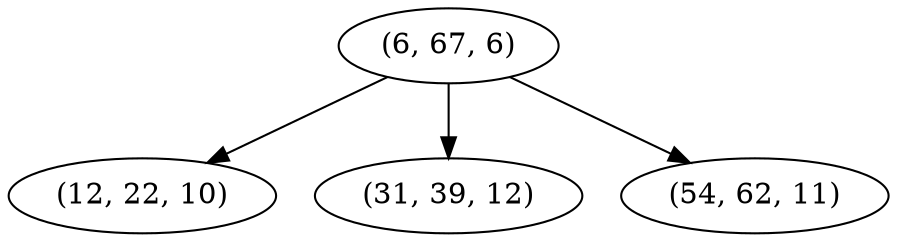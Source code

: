 digraph tree {
    "(6, 67, 6)";
    "(12, 22, 10)";
    "(31, 39, 12)";
    "(54, 62, 11)";
    "(6, 67, 6)" -> "(12, 22, 10)";
    "(6, 67, 6)" -> "(31, 39, 12)";
    "(6, 67, 6)" -> "(54, 62, 11)";
}
